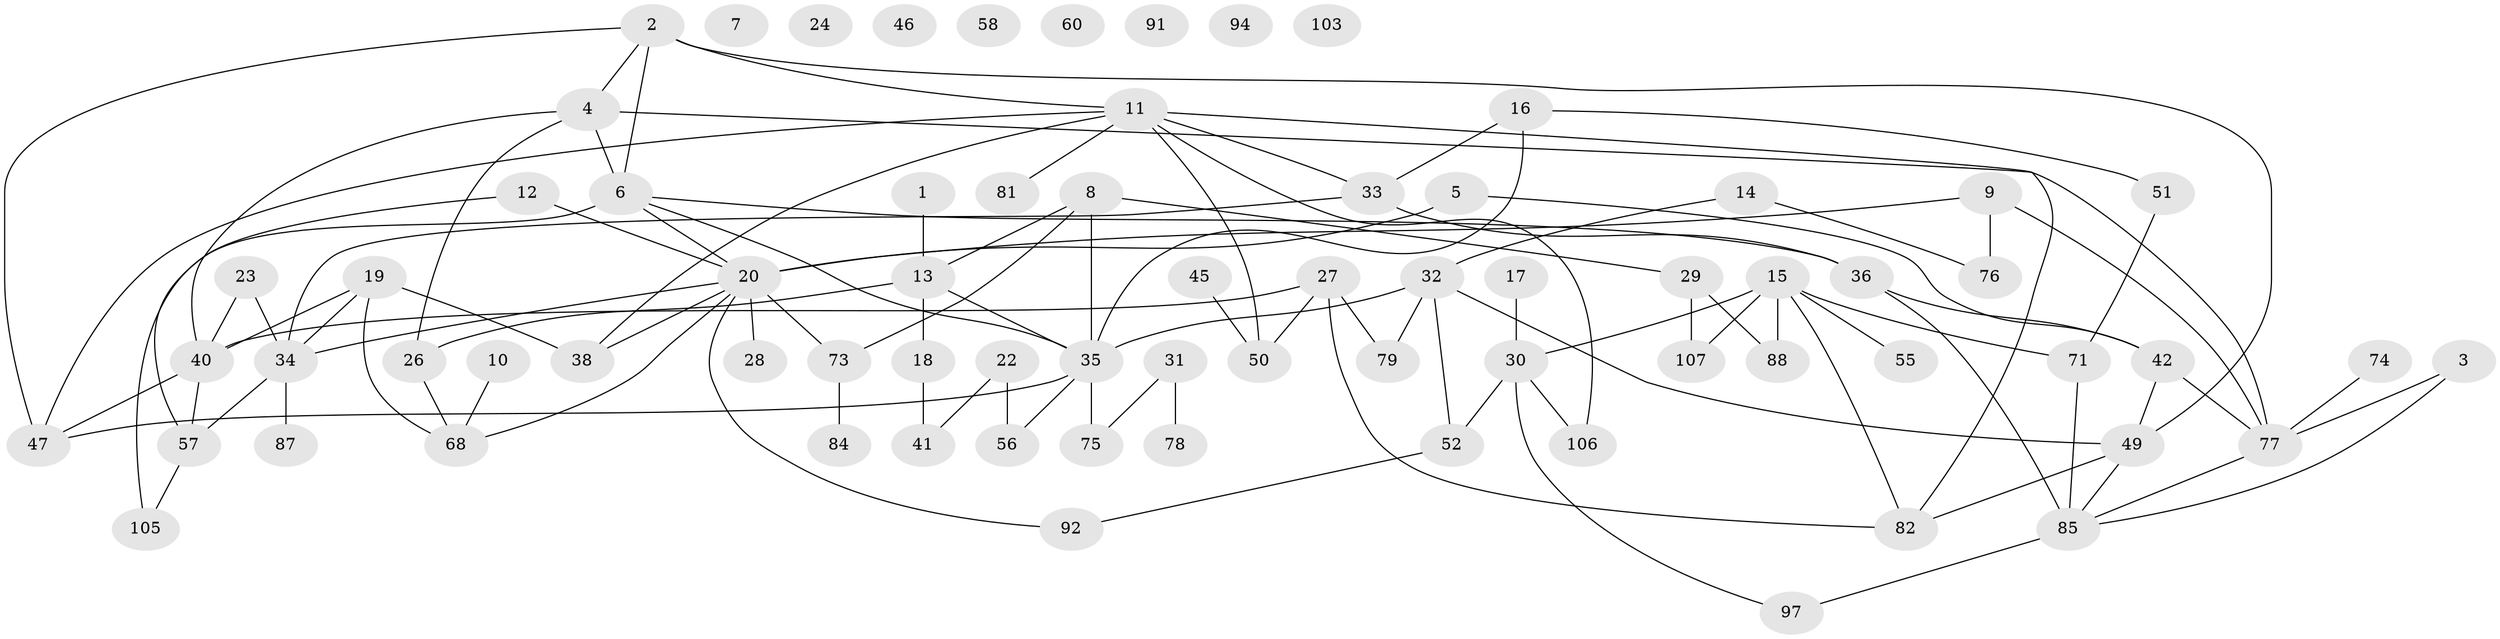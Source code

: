 // Generated by graph-tools (version 1.1) at 2025/23/03/03/25 07:23:25]
// undirected, 73 vertices, 105 edges
graph export_dot {
graph [start="1"]
  node [color=gray90,style=filled];
  1;
  2 [super="+83"];
  3 [super="+21"];
  4 [super="+86"];
  5 [super="+67"];
  6 [super="+65"];
  7;
  8 [super="+63"];
  9;
  10;
  11 [super="+43"];
  12;
  13 [super="+104"];
  14;
  15 [super="+37"];
  16;
  17;
  18 [super="+25"];
  19 [super="+39"];
  20 [super="+100"];
  22;
  23;
  24;
  26;
  27 [super="+48"];
  28;
  29 [super="+89"];
  30 [super="+53"];
  31 [super="+59"];
  32 [super="+44"];
  33;
  34 [super="+90"];
  35 [super="+96"];
  36 [super="+54"];
  38;
  40 [super="+61"];
  41;
  42;
  45;
  46;
  47 [super="+62"];
  49 [super="+69"];
  50;
  51 [super="+70"];
  52 [super="+66"];
  55;
  56 [super="+64"];
  57 [super="+93"];
  58;
  60;
  68 [super="+72"];
  71;
  73 [super="+80"];
  74;
  75;
  76;
  77 [super="+99"];
  78;
  79;
  81;
  82 [super="+101"];
  84;
  85 [super="+95"];
  87;
  88;
  91;
  92 [super="+102"];
  94;
  97 [super="+98"];
  103;
  105;
  106;
  107;
  1 -- 13;
  2 -- 6;
  2 -- 49;
  2 -- 4;
  2 -- 47;
  2 -- 11;
  3 -- 85;
  3 -- 77;
  4 -- 6;
  4 -- 26;
  4 -- 40;
  4 -- 77;
  5 -- 42;
  5 -- 20;
  6 -- 35;
  6 -- 105;
  6 -- 20;
  6 -- 36;
  8 -- 35;
  8 -- 73;
  8 -- 29;
  8 -- 13;
  9 -- 76;
  9 -- 20;
  9 -- 77;
  10 -- 68;
  11 -- 33;
  11 -- 38;
  11 -- 81;
  11 -- 50;
  11 -- 82;
  11 -- 106;
  11 -- 47;
  12 -- 20;
  12 -- 57;
  13 -- 26;
  13 -- 35;
  13 -- 18;
  14 -- 76;
  14 -- 32;
  15 -- 71;
  15 -- 88;
  15 -- 82;
  15 -- 55;
  15 -- 107;
  15 -- 30;
  16 -- 33;
  16 -- 35;
  16 -- 51;
  17 -- 30;
  18 -- 41;
  19 -- 68;
  19 -- 40;
  19 -- 34;
  19 -- 38;
  20 -- 28;
  20 -- 38;
  20 -- 68;
  20 -- 73;
  20 -- 92;
  20 -- 34;
  22 -- 41;
  22 -- 56;
  23 -- 40;
  23 -- 34;
  26 -- 68;
  27 -- 50;
  27 -- 79;
  27 -- 82;
  27 -- 40;
  29 -- 107;
  29 -- 88;
  30 -- 97;
  30 -- 106;
  30 -- 52;
  31 -- 75;
  31 -- 78;
  32 -- 35;
  32 -- 49;
  32 -- 52;
  32 -- 79;
  33 -- 36;
  33 -- 34;
  34 -- 87;
  34 -- 57;
  35 -- 75;
  35 -- 56;
  35 -- 47 [weight=2];
  36 -- 42;
  36 -- 85 [weight=2];
  40 -- 47;
  40 -- 57;
  42 -- 77;
  42 -- 49;
  45 -- 50;
  49 -- 82;
  49 -- 85;
  51 -- 71;
  52 -- 92;
  57 -- 105;
  71 -- 85;
  73 -- 84;
  74 -- 77;
  77 -- 85;
  85 -- 97;
}
